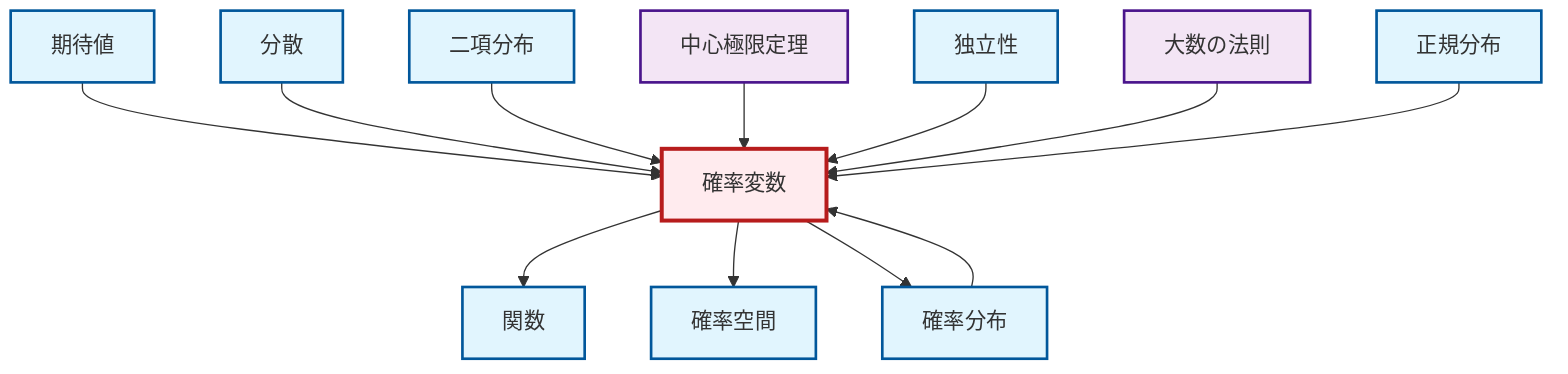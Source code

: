 graph TD
    classDef definition fill:#e1f5fe,stroke:#01579b,stroke-width:2px
    classDef theorem fill:#f3e5f5,stroke:#4a148c,stroke-width:2px
    classDef axiom fill:#fff3e0,stroke:#e65100,stroke-width:2px
    classDef example fill:#e8f5e9,stroke:#1b5e20,stroke-width:2px
    classDef current fill:#ffebee,stroke:#b71c1c,stroke-width:3px
    def-normal-distribution["正規分布"]:::definition
    def-independence["独立性"]:::definition
    thm-law-of-large-numbers["大数の法則"]:::theorem
    def-binomial-distribution["二項分布"]:::definition
    def-probability-space["確率空間"]:::definition
    thm-central-limit["中心極限定理"]:::theorem
    def-variance["分散"]:::definition
    def-probability-distribution["確率分布"]:::definition
    def-random-variable["確率変数"]:::definition
    def-expectation["期待値"]:::definition
    def-function["関数"]:::definition
    def-random-variable --> def-function
    def-expectation --> def-random-variable
    def-probability-distribution --> def-random-variable
    def-variance --> def-random-variable
    def-binomial-distribution --> def-random-variable
    def-random-variable --> def-probability-space
    thm-central-limit --> def-random-variable
    def-random-variable --> def-probability-distribution
    def-independence --> def-random-variable
    thm-law-of-large-numbers --> def-random-variable
    def-normal-distribution --> def-random-variable
    class def-random-variable current